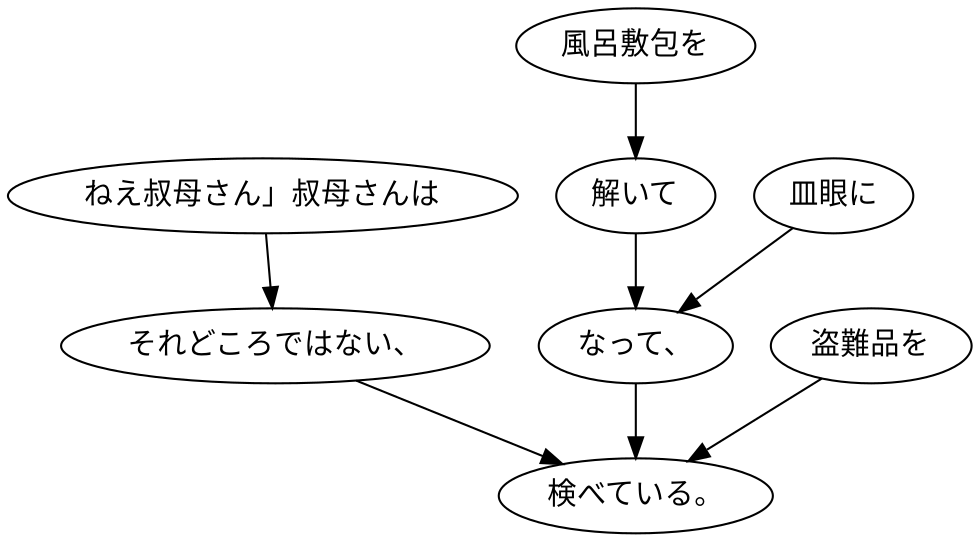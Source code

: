 digraph graph7046 {
	node0 [label="ねえ叔母さん」叔母さんは"];
	node1 [label="それどころではない、"];
	node2 [label="風呂敷包を"];
	node3 [label="解いて"];
	node4 [label="皿眼に"];
	node5 [label="なって、"];
	node6 [label="盗難品を"];
	node7 [label="検べている。"];
	node0 -> node1;
	node1 -> node7;
	node2 -> node3;
	node3 -> node5;
	node4 -> node5;
	node5 -> node7;
	node6 -> node7;
}
